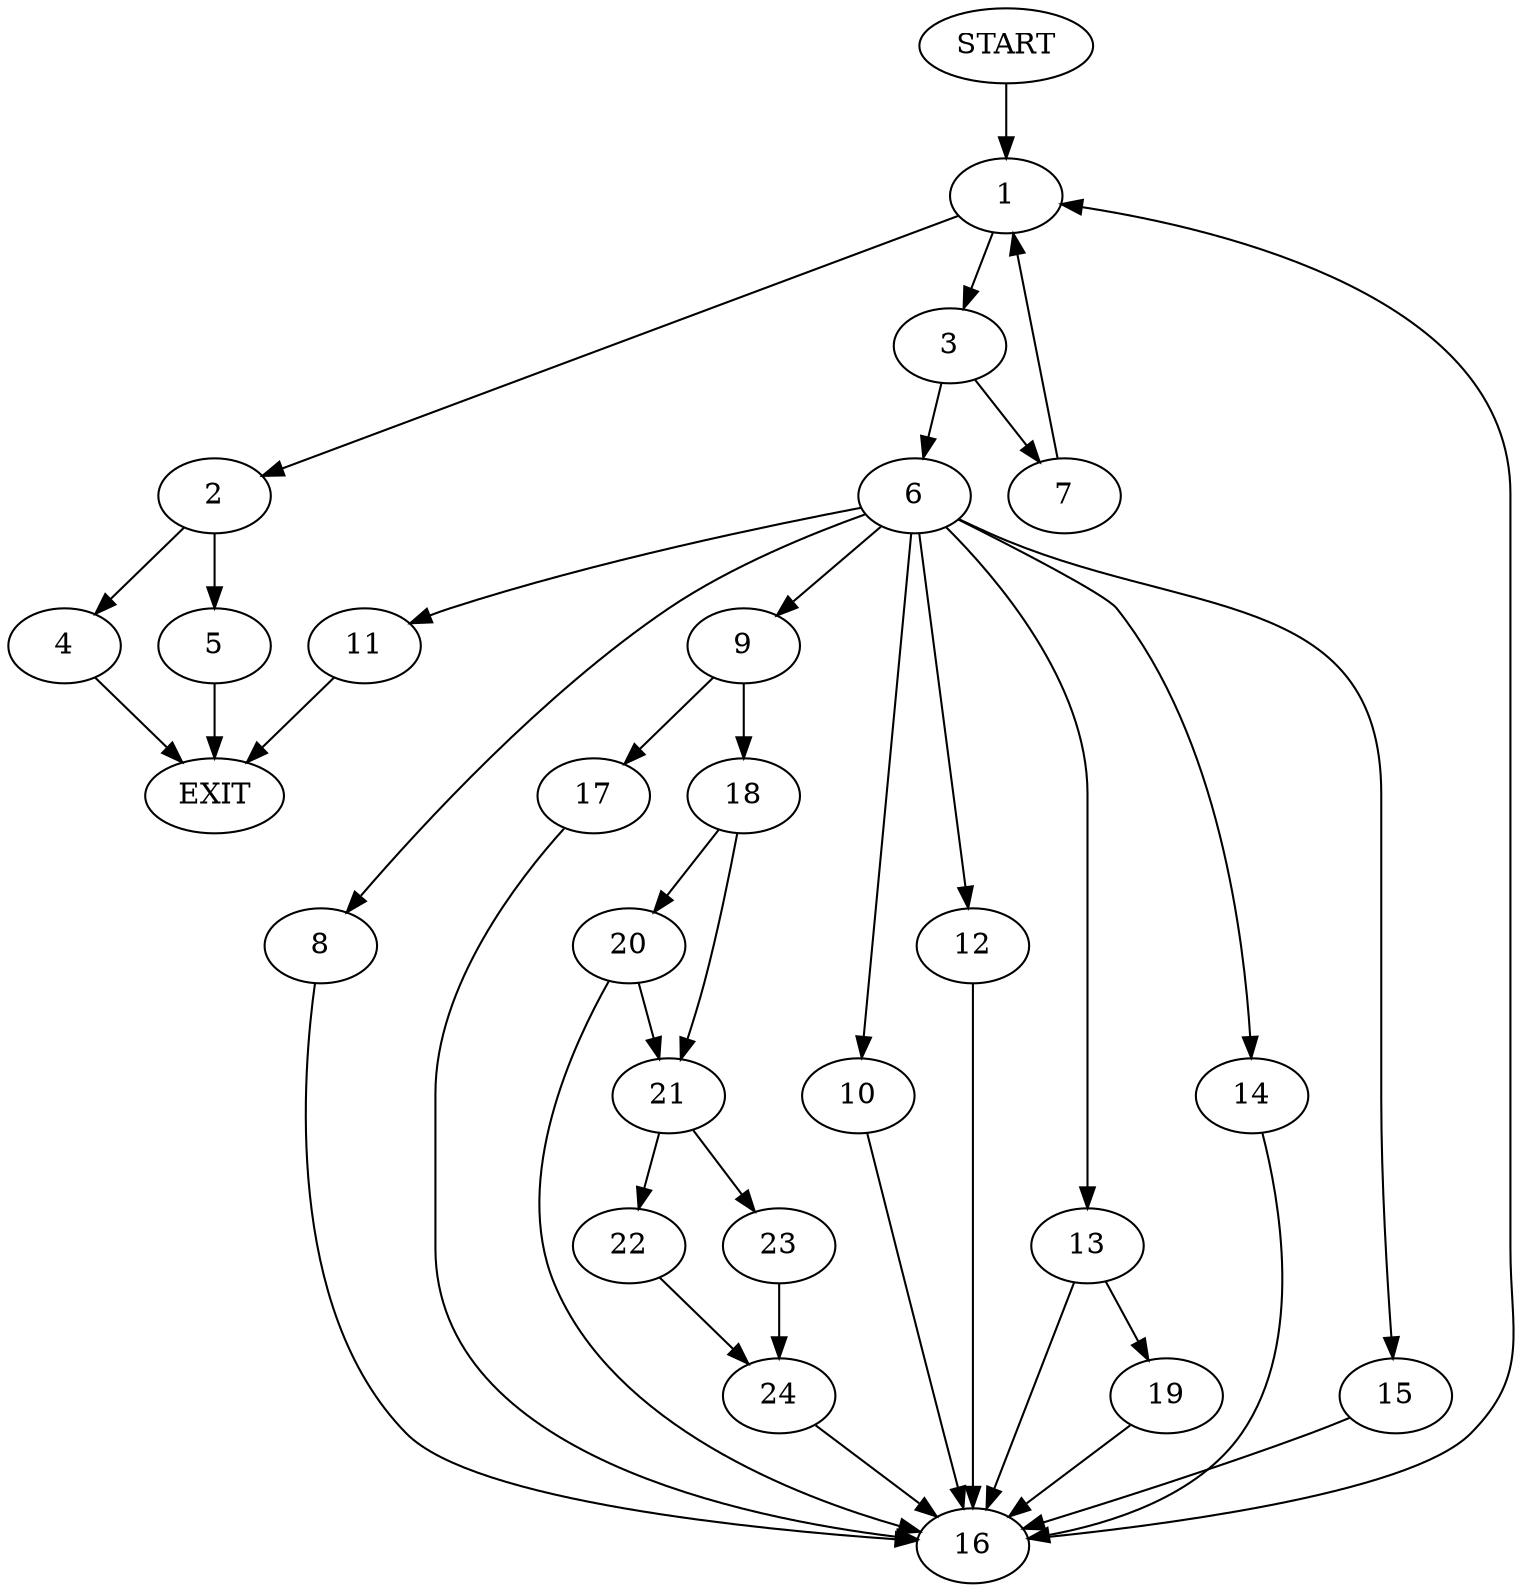 digraph {
0 [label="START"]
25 [label="EXIT"]
0 -> 1
1 -> 2
1 -> 3
2 -> 4
2 -> 5
3 -> 6
3 -> 7
6 -> 8
6 -> 9
6 -> 10
6 -> 11
6 -> 12
6 -> 13
6 -> 14
6 -> 15
7 -> 1
14 -> 16
9 -> 17
9 -> 18
15 -> 16
12 -> 16
8 -> 16
10 -> 16
11 -> 25
13 -> 16
13 -> 19
16 -> 1
19 -> 16
17 -> 16
18 -> 20
18 -> 21
21 -> 22
21 -> 23
20 -> 21
20 -> 16
23 -> 24
22 -> 24
24 -> 16
5 -> 25
4 -> 25
}
